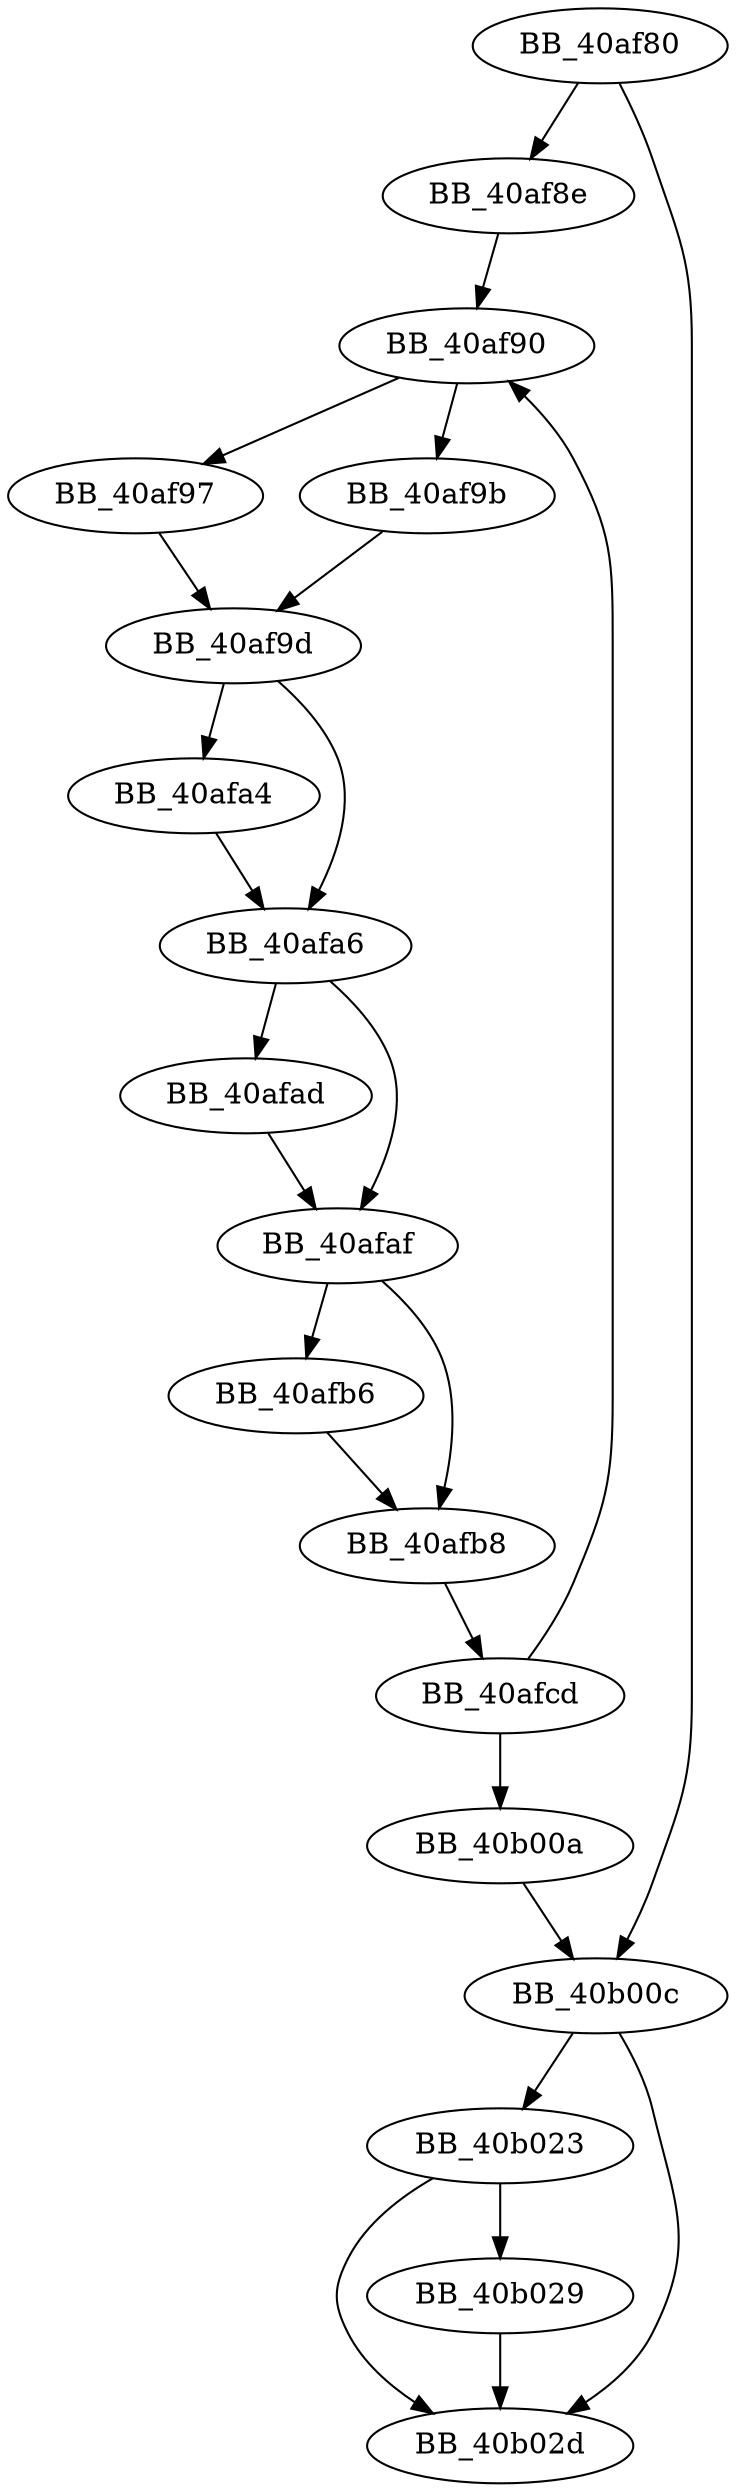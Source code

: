 DiGraph sub_40AF80{
BB_40af80->BB_40af8e
BB_40af80->BB_40b00c
BB_40af8e->BB_40af90
BB_40af90->BB_40af97
BB_40af90->BB_40af9b
BB_40af97->BB_40af9d
BB_40af9b->BB_40af9d
BB_40af9d->BB_40afa4
BB_40af9d->BB_40afa6
BB_40afa4->BB_40afa6
BB_40afa6->BB_40afad
BB_40afa6->BB_40afaf
BB_40afad->BB_40afaf
BB_40afaf->BB_40afb6
BB_40afaf->BB_40afb8
BB_40afb6->BB_40afb8
BB_40afb8->BB_40afcd
BB_40afcd->BB_40af90
BB_40afcd->BB_40b00a
BB_40b00a->BB_40b00c
BB_40b00c->BB_40b023
BB_40b00c->BB_40b02d
BB_40b023->BB_40b029
BB_40b023->BB_40b02d
BB_40b029->BB_40b02d
}

